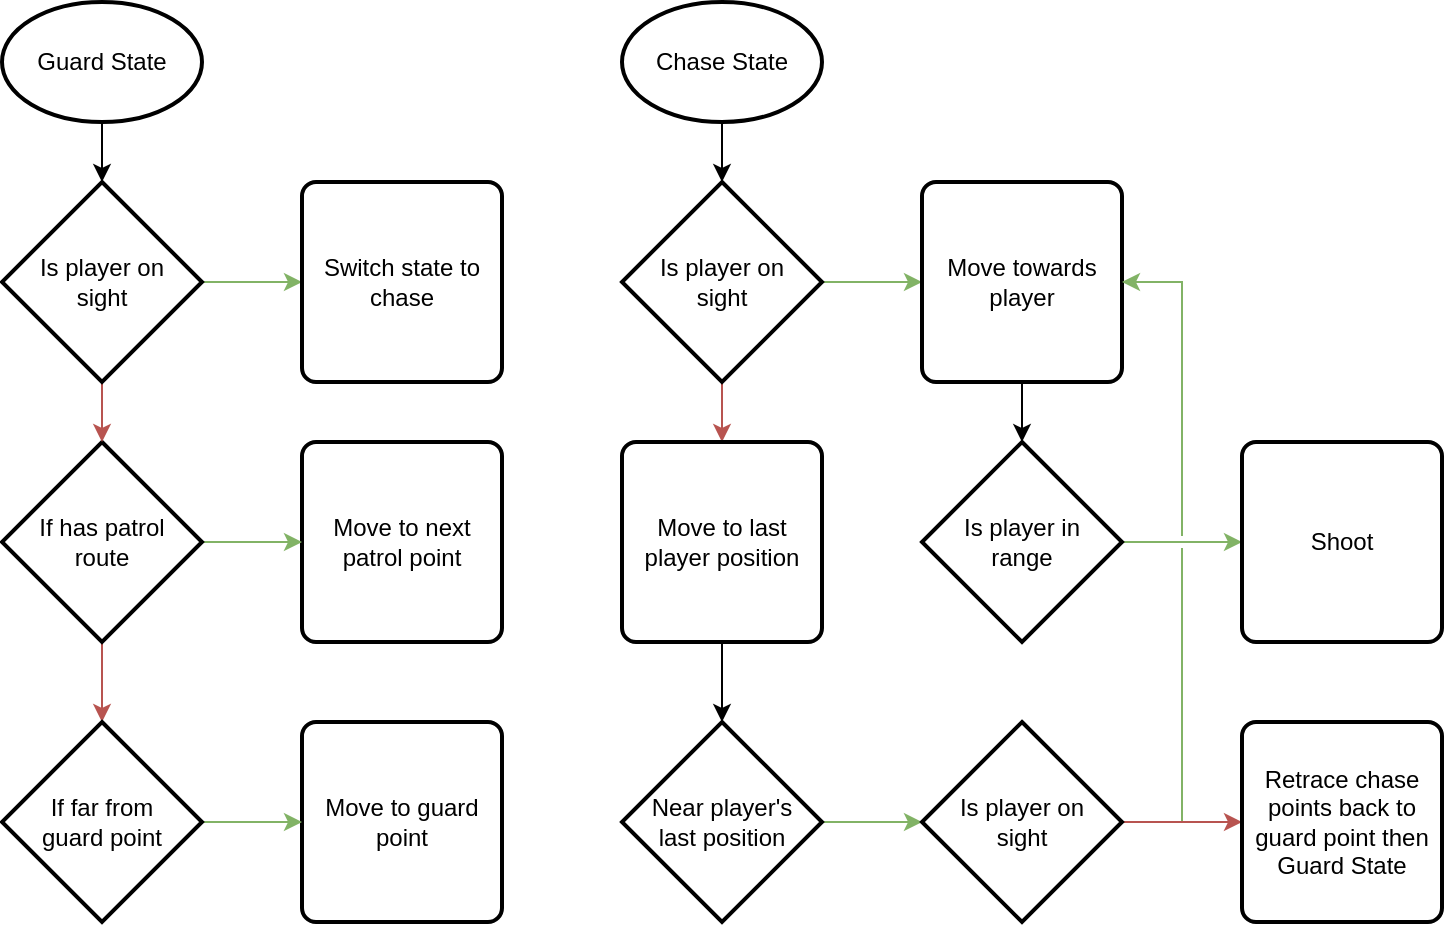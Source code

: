 <mxfile version="15.8.4" type="device"><diagram id="C5RBs43oDa-KdzZeNtuy" name="Page-1"><mxGraphModel dx="1221" dy="754" grid="1" gridSize="10" guides="1" tooltips="1" connect="1" arrows="1" fold="1" page="1" pageScale="1" pageWidth="827" pageHeight="1169" math="0" shadow="0"><root><mxCell id="WIyWlLk6GJQsqaUBKTNV-0"/><mxCell id="WIyWlLk6GJQsqaUBKTNV-1" parent="WIyWlLk6GJQsqaUBKTNV-0"/><mxCell id="bQk9VaRvlk0VdsXT-S8d-10" style="edgeStyle=orthogonalEdgeStyle;rounded=0;orthogonalLoop=1;jettySize=auto;html=1;" edge="1" parent="WIyWlLk6GJQsqaUBKTNV-1" source="bQk9VaRvlk0VdsXT-S8d-0" target="bQk9VaRvlk0VdsXT-S8d-9"><mxGeometry relative="1" as="geometry"/></mxCell><mxCell id="bQk9VaRvlk0VdsXT-S8d-0" value="Guard State" style="strokeWidth=2;html=1;shape=mxgraph.flowchart.start_1;whiteSpace=wrap;" vertex="1" parent="WIyWlLk6GJQsqaUBKTNV-1"><mxGeometry x="90" y="80" width="100" height="60" as="geometry"/></mxCell><mxCell id="bQk9VaRvlk0VdsXT-S8d-1" value="Move to next patrol point" style="rounded=1;whiteSpace=wrap;html=1;absoluteArcSize=1;arcSize=14;strokeWidth=2;" vertex="1" parent="WIyWlLk6GJQsqaUBKTNV-1"><mxGeometry x="240" y="300" width="100" height="100" as="geometry"/></mxCell><mxCell id="bQk9VaRvlk0VdsXT-S8d-5" style="edgeStyle=orthogonalEdgeStyle;rounded=0;orthogonalLoop=1;jettySize=auto;html=1;fillColor=#d5e8d4;strokeColor=#82b366;" edge="1" parent="WIyWlLk6GJQsqaUBKTNV-1" source="bQk9VaRvlk0VdsXT-S8d-2" target="bQk9VaRvlk0VdsXT-S8d-1"><mxGeometry relative="1" as="geometry"/></mxCell><mxCell id="bQk9VaRvlk0VdsXT-S8d-6" style="edgeStyle=orthogonalEdgeStyle;rounded=0;orthogonalLoop=1;jettySize=auto;html=1;fillColor=#f8cecc;strokeColor=#b85450;" edge="1" parent="WIyWlLk6GJQsqaUBKTNV-1" source="bQk9VaRvlk0VdsXT-S8d-2" target="bQk9VaRvlk0VdsXT-S8d-4"><mxGeometry relative="1" as="geometry"/></mxCell><mxCell id="bQk9VaRvlk0VdsXT-S8d-2" value="If has patrol route" style="strokeWidth=2;html=1;shape=mxgraph.flowchart.decision;whiteSpace=wrap;spacingLeft=10;spacingRight=10;" vertex="1" parent="WIyWlLk6GJQsqaUBKTNV-1"><mxGeometry x="90" y="300" width="100" height="100" as="geometry"/></mxCell><mxCell id="bQk9VaRvlk0VdsXT-S8d-3" value="Move to guard point" style="rounded=1;whiteSpace=wrap;html=1;absoluteArcSize=1;arcSize=14;strokeWidth=2;" vertex="1" parent="WIyWlLk6GJQsqaUBKTNV-1"><mxGeometry x="240" y="440" width="100" height="100" as="geometry"/></mxCell><mxCell id="bQk9VaRvlk0VdsXT-S8d-7" style="edgeStyle=orthogonalEdgeStyle;rounded=0;orthogonalLoop=1;jettySize=auto;html=1;fillColor=#d5e8d4;strokeColor=#82b366;" edge="1" parent="WIyWlLk6GJQsqaUBKTNV-1" source="bQk9VaRvlk0VdsXT-S8d-4" target="bQk9VaRvlk0VdsXT-S8d-3"><mxGeometry relative="1" as="geometry"/></mxCell><mxCell id="bQk9VaRvlk0VdsXT-S8d-4" value="If far from guard point" style="strokeWidth=2;html=1;shape=mxgraph.flowchart.decision;whiteSpace=wrap;spacingLeft=10;spacingRight=10;" vertex="1" parent="WIyWlLk6GJQsqaUBKTNV-1"><mxGeometry x="90" y="440" width="100" height="100" as="geometry"/></mxCell><mxCell id="bQk9VaRvlk0VdsXT-S8d-11" style="edgeStyle=orthogonalEdgeStyle;rounded=0;orthogonalLoop=1;jettySize=auto;html=1;fillColor=#f8cecc;strokeColor=#b85450;" edge="1" parent="WIyWlLk6GJQsqaUBKTNV-1" source="bQk9VaRvlk0VdsXT-S8d-9" target="bQk9VaRvlk0VdsXT-S8d-2"><mxGeometry relative="1" as="geometry"/></mxCell><mxCell id="bQk9VaRvlk0VdsXT-S8d-13" style="edgeStyle=orthogonalEdgeStyle;rounded=0;orthogonalLoop=1;jettySize=auto;html=1;fillColor=#d5e8d4;strokeColor=#82b366;" edge="1" parent="WIyWlLk6GJQsqaUBKTNV-1" source="bQk9VaRvlk0VdsXT-S8d-9" target="bQk9VaRvlk0VdsXT-S8d-12"><mxGeometry relative="1" as="geometry"/></mxCell><mxCell id="bQk9VaRvlk0VdsXT-S8d-9" value="Is player on sight" style="strokeWidth=2;html=1;shape=mxgraph.flowchart.decision;whiteSpace=wrap;spacingLeft=10;spacingRight=10;" vertex="1" parent="WIyWlLk6GJQsqaUBKTNV-1"><mxGeometry x="90" y="170" width="100" height="100" as="geometry"/></mxCell><mxCell id="bQk9VaRvlk0VdsXT-S8d-12" value="Switch state to chase" style="rounded=1;whiteSpace=wrap;html=1;absoluteArcSize=1;arcSize=14;strokeWidth=2;" vertex="1" parent="WIyWlLk6GJQsqaUBKTNV-1"><mxGeometry x="240" y="170" width="100" height="100" as="geometry"/></mxCell><mxCell id="bQk9VaRvlk0VdsXT-S8d-31" style="edgeStyle=none;rounded=0;jumpStyle=gap;orthogonalLoop=1;jettySize=auto;html=1;elbow=vertical;" edge="1" parent="WIyWlLk6GJQsqaUBKTNV-1" source="bQk9VaRvlk0VdsXT-S8d-14" target="bQk9VaRvlk0VdsXT-S8d-15"><mxGeometry relative="1" as="geometry"/></mxCell><mxCell id="bQk9VaRvlk0VdsXT-S8d-14" value="Chase State" style="strokeWidth=2;html=1;shape=mxgraph.flowchart.start_1;whiteSpace=wrap;" vertex="1" parent="WIyWlLk6GJQsqaUBKTNV-1"><mxGeometry x="400" y="80" width="100" height="60" as="geometry"/></mxCell><mxCell id="bQk9VaRvlk0VdsXT-S8d-19" style="edgeStyle=orthogonalEdgeStyle;rounded=0;orthogonalLoop=1;jettySize=auto;html=1;fillColor=#d5e8d4;strokeColor=#82b366;" edge="1" parent="WIyWlLk6GJQsqaUBKTNV-1" source="bQk9VaRvlk0VdsXT-S8d-15" target="bQk9VaRvlk0VdsXT-S8d-16"><mxGeometry relative="1" as="geometry"/></mxCell><mxCell id="bQk9VaRvlk0VdsXT-S8d-23" style="edgeStyle=orthogonalEdgeStyle;rounded=0;orthogonalLoop=1;jettySize=auto;html=1;fillColor=#f8cecc;strokeColor=#b85450;" edge="1" parent="WIyWlLk6GJQsqaUBKTNV-1" source="bQk9VaRvlk0VdsXT-S8d-15" target="bQk9VaRvlk0VdsXT-S8d-22"><mxGeometry relative="1" as="geometry"/></mxCell><mxCell id="bQk9VaRvlk0VdsXT-S8d-15" value="Is player on sight" style="strokeWidth=2;html=1;shape=mxgraph.flowchart.decision;whiteSpace=wrap;spacingLeft=10;spacingRight=10;" vertex="1" parent="WIyWlLk6GJQsqaUBKTNV-1"><mxGeometry x="400" y="170" width="100" height="100" as="geometry"/></mxCell><mxCell id="bQk9VaRvlk0VdsXT-S8d-20" style="edgeStyle=orthogonalEdgeStyle;rounded=0;orthogonalLoop=1;jettySize=auto;html=1;" edge="1" parent="WIyWlLk6GJQsqaUBKTNV-1" source="bQk9VaRvlk0VdsXT-S8d-16" target="bQk9VaRvlk0VdsXT-S8d-17"><mxGeometry relative="1" as="geometry"/></mxCell><mxCell id="bQk9VaRvlk0VdsXT-S8d-16" value="Move towards player" style="rounded=1;whiteSpace=wrap;html=1;absoluteArcSize=1;arcSize=14;strokeWidth=2;" vertex="1" parent="WIyWlLk6GJQsqaUBKTNV-1"><mxGeometry x="550" y="170" width="100" height="100" as="geometry"/></mxCell><mxCell id="bQk9VaRvlk0VdsXT-S8d-21" style="edgeStyle=orthogonalEdgeStyle;rounded=0;orthogonalLoop=1;jettySize=auto;html=1;fillColor=#d5e8d4;strokeColor=#82b366;" edge="1" parent="WIyWlLk6GJQsqaUBKTNV-1" source="bQk9VaRvlk0VdsXT-S8d-17" target="bQk9VaRvlk0VdsXT-S8d-18"><mxGeometry relative="1" as="geometry"/></mxCell><mxCell id="bQk9VaRvlk0VdsXT-S8d-17" value="Is player in range" style="strokeWidth=2;html=1;shape=mxgraph.flowchart.decision;whiteSpace=wrap;spacingLeft=10;spacingRight=10;" vertex="1" parent="WIyWlLk6GJQsqaUBKTNV-1"><mxGeometry x="550" y="300" width="100" height="100" as="geometry"/></mxCell><mxCell id="bQk9VaRvlk0VdsXT-S8d-18" value="Shoot" style="rounded=1;whiteSpace=wrap;html=1;absoluteArcSize=1;arcSize=14;strokeWidth=2;" vertex="1" parent="WIyWlLk6GJQsqaUBKTNV-1"><mxGeometry x="710" y="300" width="100" height="100" as="geometry"/></mxCell><mxCell id="bQk9VaRvlk0VdsXT-S8d-26" style="edgeStyle=orthogonalEdgeStyle;rounded=0;orthogonalLoop=1;jettySize=auto;html=1;" edge="1" parent="WIyWlLk6GJQsqaUBKTNV-1" source="bQk9VaRvlk0VdsXT-S8d-22" target="bQk9VaRvlk0VdsXT-S8d-24"><mxGeometry relative="1" as="geometry"/></mxCell><mxCell id="bQk9VaRvlk0VdsXT-S8d-22" value="Move to last player position" style="rounded=1;whiteSpace=wrap;html=1;absoluteArcSize=1;arcSize=14;strokeWidth=2;" vertex="1" parent="WIyWlLk6GJQsqaUBKTNV-1"><mxGeometry x="400" y="300" width="100" height="100" as="geometry"/></mxCell><mxCell id="bQk9VaRvlk0VdsXT-S8d-27" style="edgeStyle=orthogonalEdgeStyle;rounded=0;orthogonalLoop=1;jettySize=auto;html=1;fillColor=#d5e8d4;strokeColor=#82b366;" edge="1" parent="WIyWlLk6GJQsqaUBKTNV-1" source="bQk9VaRvlk0VdsXT-S8d-24" target="bQk9VaRvlk0VdsXT-S8d-25"><mxGeometry relative="1" as="geometry"/></mxCell><mxCell id="bQk9VaRvlk0VdsXT-S8d-24" value="Near player's last position" style="strokeWidth=2;html=1;shape=mxgraph.flowchart.decision;whiteSpace=wrap;spacingLeft=10;spacingRight=10;" vertex="1" parent="WIyWlLk6GJQsqaUBKTNV-1"><mxGeometry x="400" y="440" width="100" height="100" as="geometry"/></mxCell><mxCell id="bQk9VaRvlk0VdsXT-S8d-28" style="edgeStyle=orthogonalEdgeStyle;rounded=0;orthogonalLoop=1;jettySize=auto;html=1;fillColor=#d5e8d4;strokeColor=#82b366;jumpStyle=gap;" edge="1" parent="WIyWlLk6GJQsqaUBKTNV-1" source="bQk9VaRvlk0VdsXT-S8d-25" target="bQk9VaRvlk0VdsXT-S8d-16"><mxGeometry relative="1" as="geometry"><Array as="points"><mxPoint x="680" y="490"/><mxPoint x="680" y="220"/></Array></mxGeometry></mxCell><mxCell id="bQk9VaRvlk0VdsXT-S8d-30" style="rounded=0;jumpStyle=gap;orthogonalLoop=1;jettySize=auto;html=1;elbow=vertical;fillColor=#f8cecc;strokeColor=#b85450;" edge="1" parent="WIyWlLk6GJQsqaUBKTNV-1" source="bQk9VaRvlk0VdsXT-S8d-25" target="bQk9VaRvlk0VdsXT-S8d-29"><mxGeometry relative="1" as="geometry"/></mxCell><mxCell id="bQk9VaRvlk0VdsXT-S8d-25" value="Is player on sight" style="strokeWidth=2;html=1;shape=mxgraph.flowchart.decision;whiteSpace=wrap;spacingLeft=10;spacingRight=10;" vertex="1" parent="WIyWlLk6GJQsqaUBKTNV-1"><mxGeometry x="550" y="440" width="100" height="100" as="geometry"/></mxCell><mxCell id="bQk9VaRvlk0VdsXT-S8d-29" value="Retrace chase points back to guard point then Guard State" style="rounded=1;whiteSpace=wrap;html=1;absoluteArcSize=1;arcSize=14;strokeWidth=2;" vertex="1" parent="WIyWlLk6GJQsqaUBKTNV-1"><mxGeometry x="710" y="440" width="100" height="100" as="geometry"/></mxCell></root></mxGraphModel></diagram></mxfile>